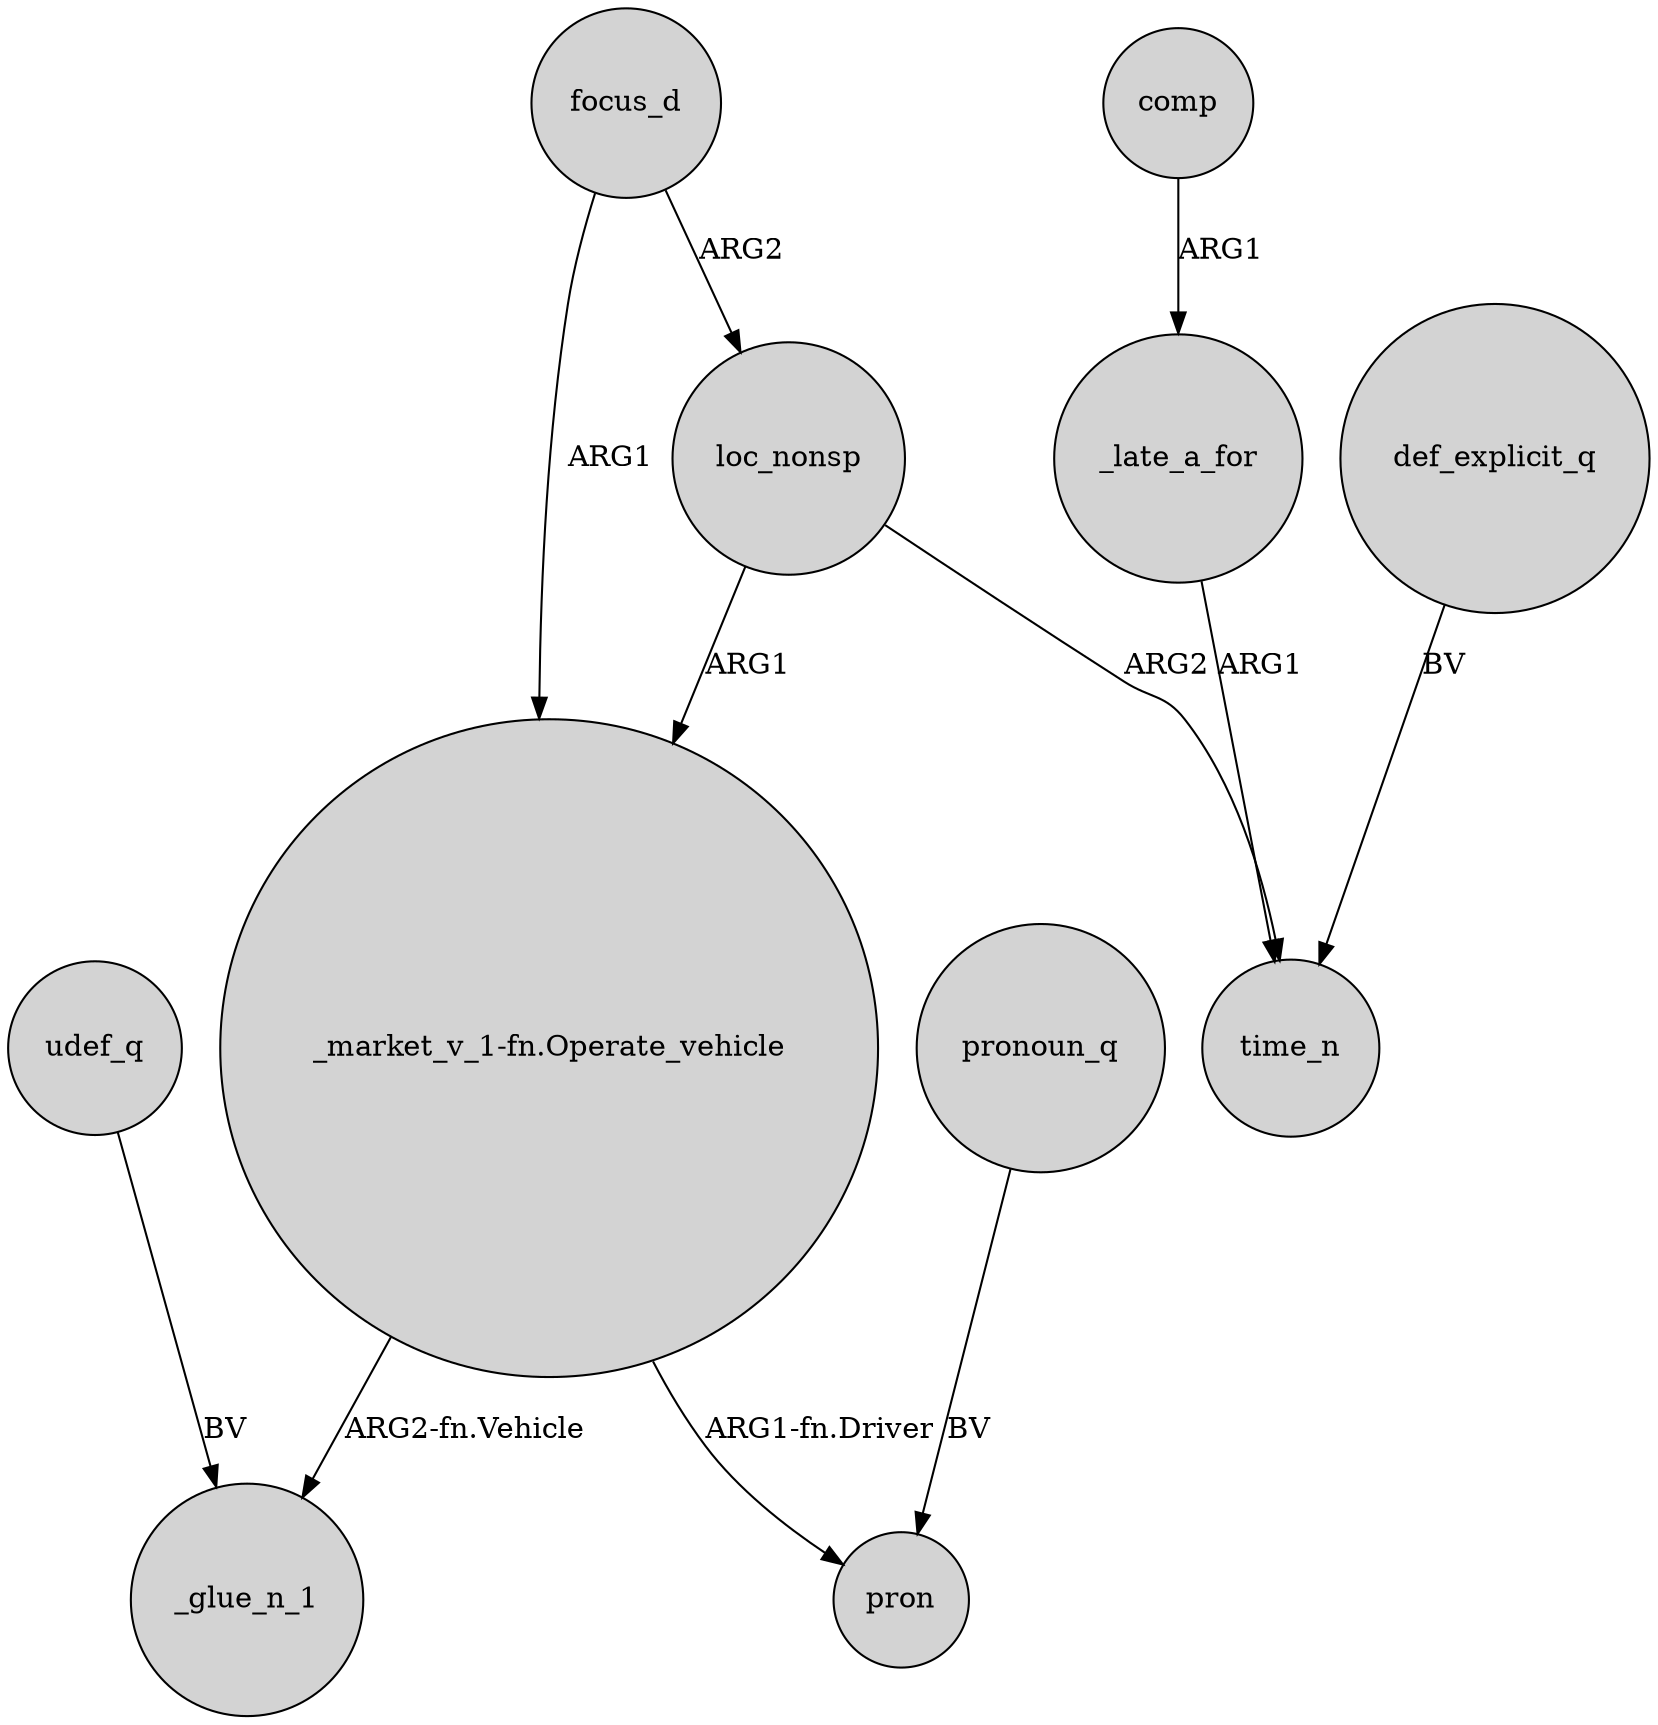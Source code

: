 digraph {
	node [shape=circle style=filled]
	_late_a_for -> time_n [label=ARG1]
	def_explicit_q -> time_n [label=BV]
	comp -> _late_a_for [label=ARG1]
	loc_nonsp -> time_n [label=ARG2]
	focus_d -> loc_nonsp [label=ARG2]
	"_market_v_1-fn.Operate_vehicle" -> _glue_n_1 [label="ARG2-fn.Vehicle"]
	loc_nonsp -> "_market_v_1-fn.Operate_vehicle" [label=ARG1]
	udef_q -> _glue_n_1 [label=BV]
	pronoun_q -> pron [label=BV]
	"_market_v_1-fn.Operate_vehicle" -> pron [label="ARG1-fn.Driver"]
	focus_d -> "_market_v_1-fn.Operate_vehicle" [label=ARG1]
}
